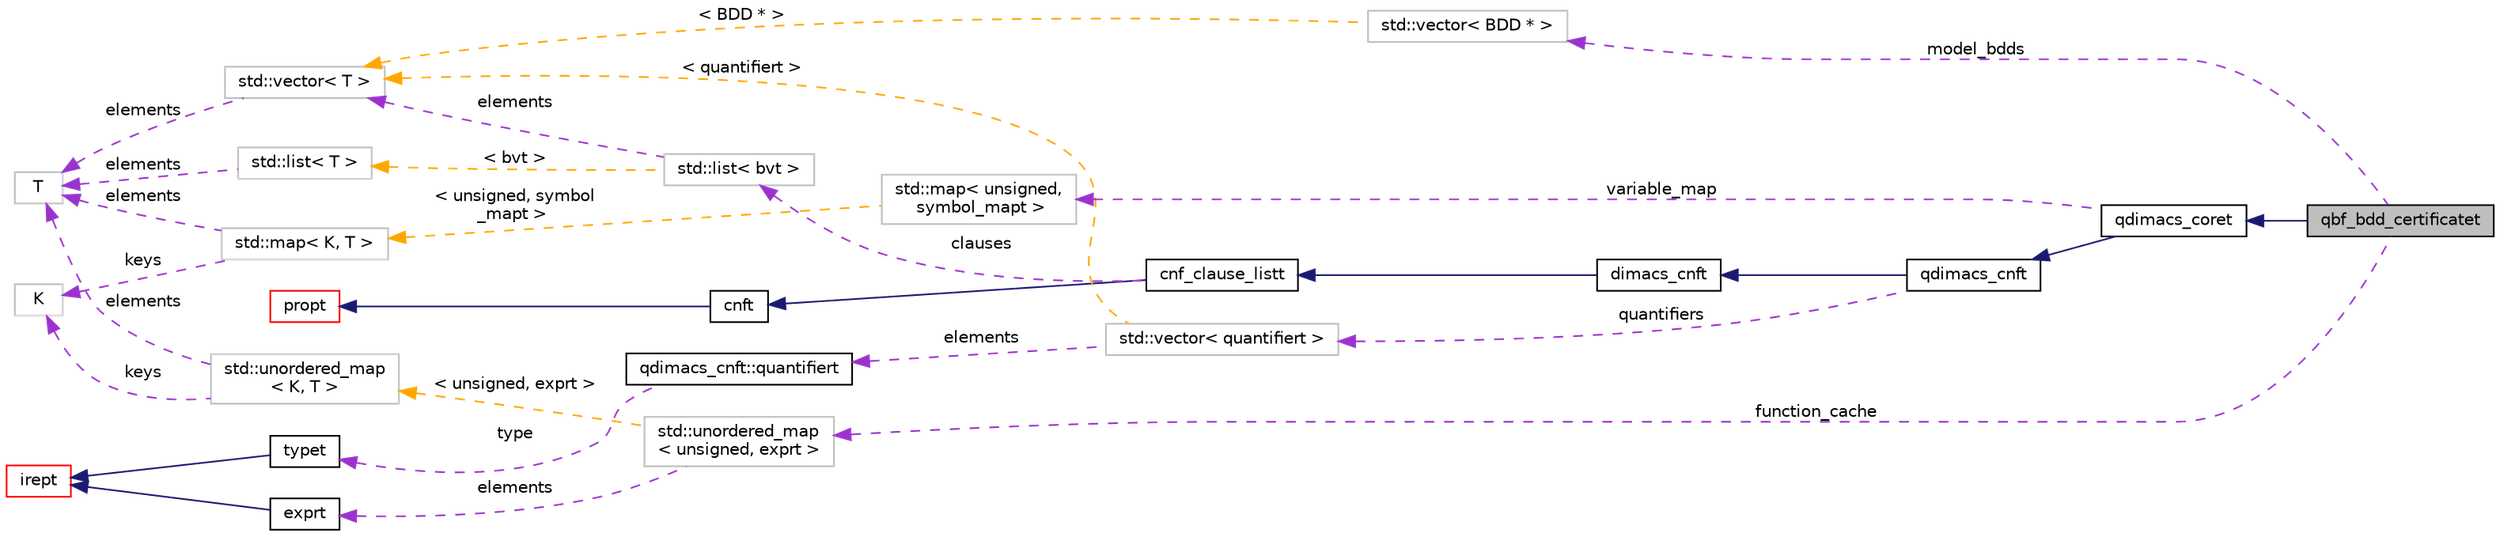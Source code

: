 digraph "qbf_bdd_certificatet"
{
 // LATEX_PDF_SIZE
  bgcolor="transparent";
  edge [fontname="Helvetica",fontsize="10",labelfontname="Helvetica",labelfontsize="10"];
  node [fontname="Helvetica",fontsize="10",shape=record];
  rankdir="LR";
  Node1 [label="qbf_bdd_certificatet",height=0.2,width=0.4,color="black", fillcolor="grey75", style="filled", fontcolor="black",tooltip=" "];
  Node2 -> Node1 [dir="back",color="midnightblue",fontsize="10",style="solid",fontname="Helvetica"];
  Node2 [label="qdimacs_coret",height=0.2,width=0.4,color="black",URL="$classqdimacs__coret.html",tooltip=" "];
  Node3 -> Node2 [dir="back",color="midnightblue",fontsize="10",style="solid",fontname="Helvetica"];
  Node3 [label="qdimacs_cnft",height=0.2,width=0.4,color="black",URL="$classqdimacs__cnft.html",tooltip=" "];
  Node4 -> Node3 [dir="back",color="midnightblue",fontsize="10",style="solid",fontname="Helvetica"];
  Node4 [label="dimacs_cnft",height=0.2,width=0.4,color="black",URL="$classdimacs__cnft.html",tooltip=" "];
  Node5 -> Node4 [dir="back",color="midnightblue",fontsize="10",style="solid",fontname="Helvetica"];
  Node5 [label="cnf_clause_listt",height=0.2,width=0.4,color="black",URL="$classcnf__clause__listt.html",tooltip=" "];
  Node6 -> Node5 [dir="back",color="midnightblue",fontsize="10",style="solid",fontname="Helvetica"];
  Node6 [label="cnft",height=0.2,width=0.4,color="black",URL="$classcnft.html",tooltip=" "];
  Node7 -> Node6 [dir="back",color="midnightblue",fontsize="10",style="solid",fontname="Helvetica"];
  Node7 [label="propt",height=0.2,width=0.4,color="red",URL="$classpropt.html",tooltip="TO_BE_DOCUMENTED."];
  Node31 -> Node5 [dir="back",color="darkorchid3",fontsize="10",style="dashed",label=" clauses" ,fontname="Helvetica"];
  Node31 [label="std::list\< bvt \>",height=0.2,width=0.4,color="grey75",tooltip=" "];
  Node11 -> Node31 [dir="back",color="darkorchid3",fontsize="10",style="dashed",label=" elements" ,fontname="Helvetica"];
  Node11 [label="std::vector\< T \>",height=0.2,width=0.4,color="grey75",tooltip="STL class."];
  Node12 -> Node11 [dir="back",color="darkorchid3",fontsize="10",style="dashed",label=" elements" ,fontname="Helvetica"];
  Node12 [label="T",height=0.2,width=0.4,color="grey75",tooltip=" "];
  Node32 -> Node31 [dir="back",color="orange",fontsize="10",style="dashed",label=" \< bvt \>" ,fontname="Helvetica"];
  Node32 [label="std::list\< T \>",height=0.2,width=0.4,color="grey75",tooltip="STL class."];
  Node12 -> Node32 [dir="back",color="darkorchid3",fontsize="10",style="dashed",label=" elements" ,fontname="Helvetica"];
  Node33 -> Node3 [dir="back",color="darkorchid3",fontsize="10",style="dashed",label=" quantifiers" ,fontname="Helvetica"];
  Node33 [label="std::vector\< quantifiert \>",height=0.2,width=0.4,color="grey75",tooltip=" "];
  Node34 -> Node33 [dir="back",color="darkorchid3",fontsize="10",style="dashed",label=" elements" ,fontname="Helvetica"];
  Node34 [label="qdimacs_cnft::quantifiert",height=0.2,width=0.4,color="black",URL="$classqdimacs__cnft_1_1quantifiert.html",tooltip=" "];
  Node35 -> Node34 [dir="back",color="darkorchid3",fontsize="10",style="dashed",label=" type" ,fontname="Helvetica"];
  Node35 [label="typet",height=0.2,width=0.4,color="black",URL="$classtypet.html",tooltip="The type of an expression, extends irept."];
  Node21 -> Node35 [dir="back",color="midnightblue",fontsize="10",style="solid",fontname="Helvetica"];
  Node21 [label="irept",height=0.2,width=0.4,color="red",URL="$classirept.html",tooltip="There are a large number of kinds of tree structured or tree-like data in CPROVER."];
  Node11 -> Node33 [dir="back",color="orange",fontsize="10",style="dashed",label=" \< quantifiert \>" ,fontname="Helvetica"];
  Node36 -> Node2 [dir="back",color="darkorchid3",fontsize="10",style="dashed",label=" variable_map" ,fontname="Helvetica"];
  Node36 [label="std::map\< unsigned,\l symbol_mapt \>",height=0.2,width=0.4,color="grey75",tooltip=" "];
  Node37 -> Node36 [dir="back",color="orange",fontsize="10",style="dashed",label=" \< unsigned, symbol\l_mapt \>" ,fontname="Helvetica"];
  Node37 [label="std::map\< K, T \>",height=0.2,width=0.4,color="grey75",tooltip="STL class."];
  Node38 -> Node37 [dir="back",color="darkorchid3",fontsize="10",style="dashed",label=" keys" ,fontname="Helvetica"];
  Node38 [label="K",height=0.2,width=0.4,color="grey75",tooltip=" "];
  Node12 -> Node37 [dir="back",color="darkorchid3",fontsize="10",style="dashed",label=" elements" ,fontname="Helvetica"];
  Node39 -> Node1 [dir="back",color="darkorchid3",fontsize="10",style="dashed",label=" model_bdds" ,fontname="Helvetica"];
  Node39 [label="std::vector\< BDD * \>",height=0.2,width=0.4,color="grey75",tooltip=" "];
  Node11 -> Node39 [dir="back",color="orange",fontsize="10",style="dashed",label=" \< BDD * \>" ,fontname="Helvetica"];
  Node40 -> Node1 [dir="back",color="darkorchid3",fontsize="10",style="dashed",label=" function_cache" ,fontname="Helvetica"];
  Node40 [label="std::unordered_map\l\< unsigned, exprt \>",height=0.2,width=0.4,color="grey75",tooltip=" "];
  Node41 -> Node40 [dir="back",color="darkorchid3",fontsize="10",style="dashed",label=" elements" ,fontname="Helvetica"];
  Node41 [label="exprt",height=0.2,width=0.4,color="black",URL="$classexprt.html",tooltip="Base class for all expressions."];
  Node21 -> Node41 [dir="back",color="midnightblue",fontsize="10",style="solid",fontname="Helvetica"];
  Node42 -> Node40 [dir="back",color="orange",fontsize="10",style="dashed",label=" \< unsigned, exprt \>" ,fontname="Helvetica"];
  Node42 [label="std::unordered_map\l\< K, T \>",height=0.2,width=0.4,color="grey75",tooltip="STL class."];
  Node38 -> Node42 [dir="back",color="darkorchid3",fontsize="10",style="dashed",label=" keys" ,fontname="Helvetica"];
  Node12 -> Node42 [dir="back",color="darkorchid3",fontsize="10",style="dashed",label=" elements" ,fontname="Helvetica"];
}
